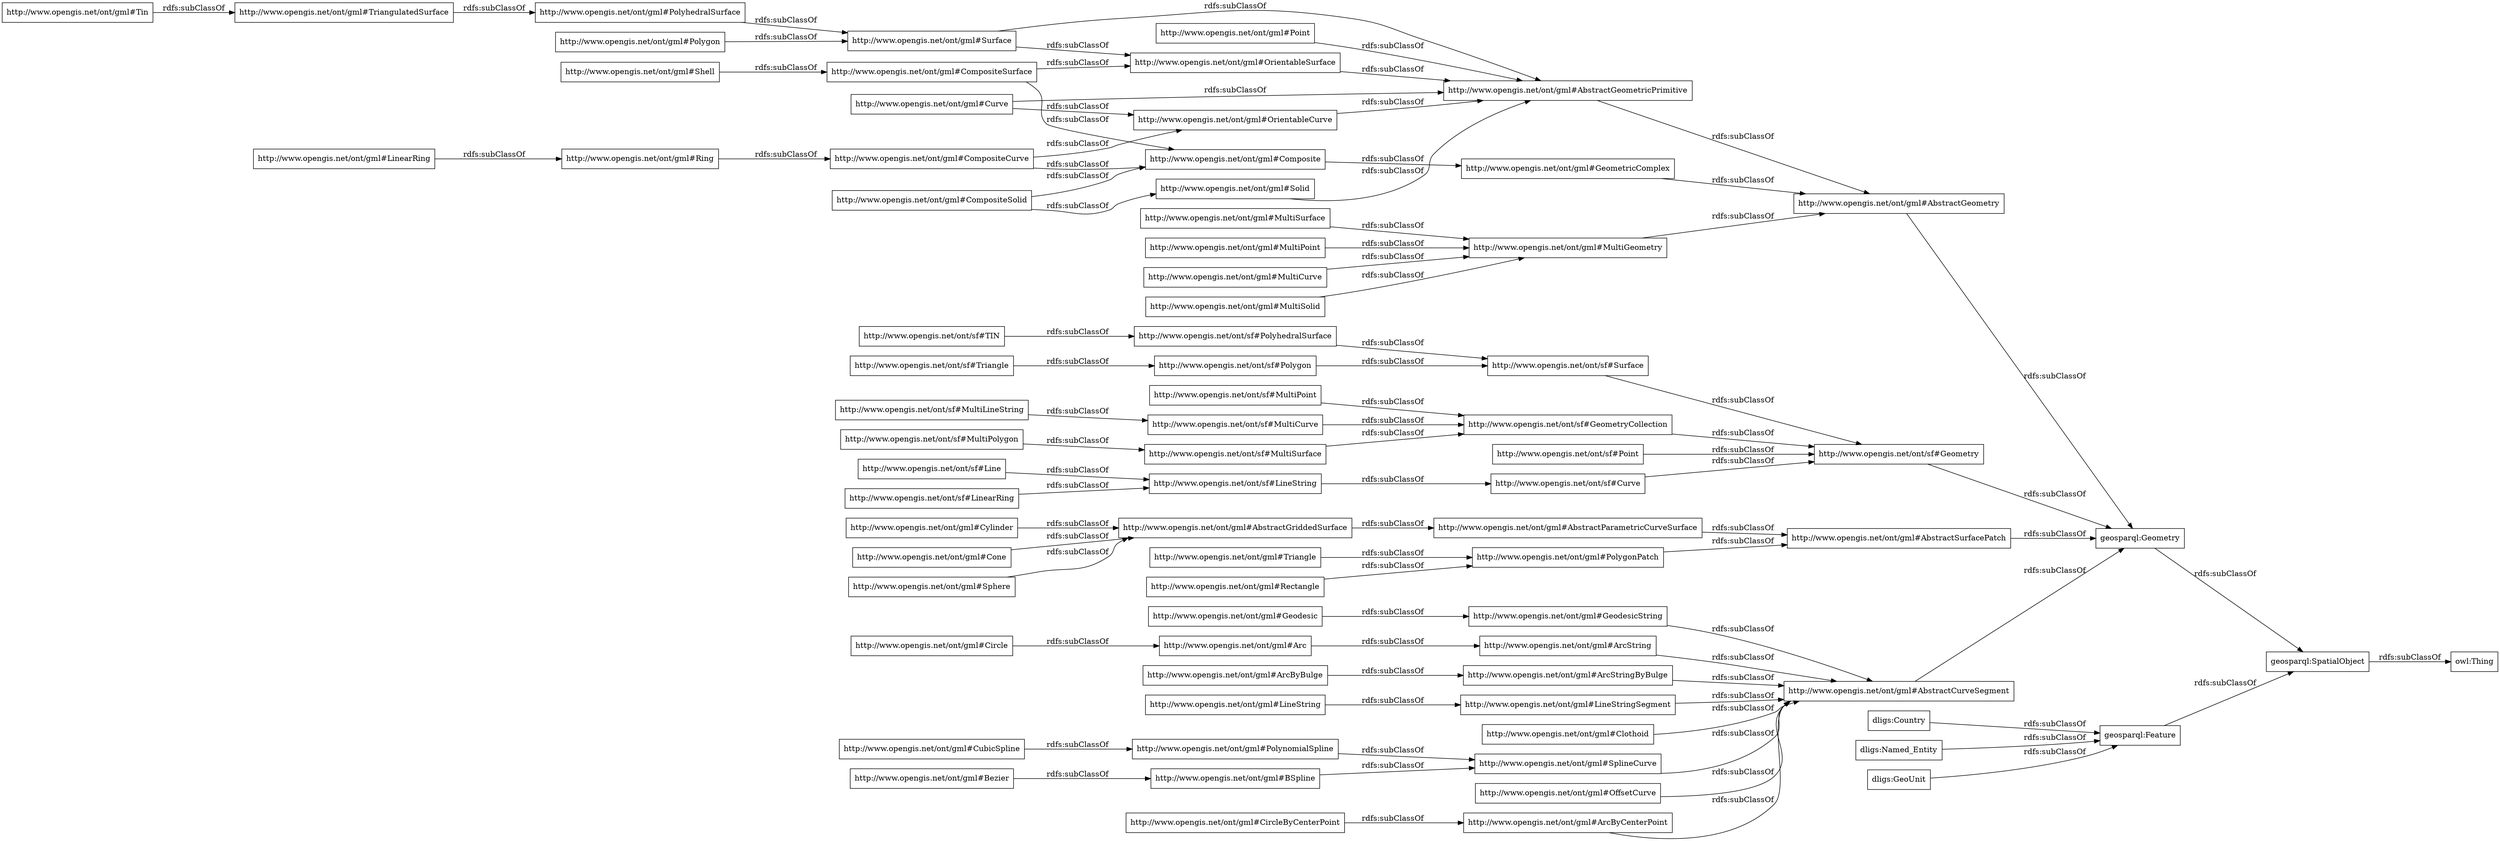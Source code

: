 digraph ar2dtool_diagram { 
rankdir=LR;
size="1000"
node [shape = rectangle, color="black"]; "dligs:Named_Entity" "http://www.opengis.net/ont/gml#PolyhedralSurface" "http://www.opengis.net/ont/gml#GeodesicString" "http://www.opengis.net/ont/gml#AbstractGeometricPrimitive" "http://www.opengis.net/ont/gml#CompositeCurve" "http://www.opengis.net/ont/gml#MultiCurve" "http://www.opengis.net/ont/gml#ArcString" "http://www.opengis.net/ont/sf#Line" "http://www.opengis.net/ont/gml#OrientableCurve" "http://www.opengis.net/ont/gml#CompositeSolid" "http://www.opengis.net/ont/gml#LinearRing" "http://www.opengis.net/ont/gml#ArcStringByBulge" "http://www.opengis.net/ont/gml#BSpline" "http://www.opengis.net/ont/gml#Cone" "http://www.opengis.net/ont/sf#LineString" "http://www.opengis.net/ont/gml#Curve" "http://www.opengis.net/ont/gml#Arc" "http://www.opengis.net/ont/sf#MultiCurve" "http://www.opengis.net/ont/gml#PolynomialSpline" "http://www.opengis.net/ont/gml#MultiSolid" "http://www.opengis.net/ont/gml#LineStringSegment" "http://www.opengis.net/ont/gml#Clothoid" "http://www.opengis.net/ont/gml#ArcByBulge" "http://www.opengis.net/ont/gml#Triangle" "http://www.opengis.net/ont/gml#LineString" "http://www.opengis.net/ont/gml#CircleByCenterPoint" "http://www.opengis.net/ont/sf#GeometryCollection" "http://www.opengis.net/ont/gml#Solid" "http://www.opengis.net/ont/gml#MultiSurface" "http://www.opengis.net/ont/gml#MultiPoint" "http://www.opengis.net/ont/gml#MultiGeometry" "dligs:GeoUnit" "http://www.opengis.net/ont/gml#SplineCurve" "http://www.opengis.net/ont/sf#MultiSurface" "geosparql:Geometry" "http://www.opengis.net/ont/gml#AbstractCurveSegment" "http://www.opengis.net/ont/sf#MultiLineString" "http://www.opengis.net/ont/gml#AbstractGeometry" "http://www.opengis.net/ont/gml#OffsetCurve" "http://www.opengis.net/ont/gml#Shell" "http://www.opengis.net/ont/sf#MultiPoint" "http://www.opengis.net/ont/sf#LinearRing" "http://www.opengis.net/ont/gml#Tin" "http://www.opengis.net/ont/gml#Ring" "http://www.opengis.net/ont/gml#PolygonPatch" "http://www.opengis.net/ont/sf#Polygon" "http://www.opengis.net/ont/sf#Point" "http://www.opengis.net/ont/sf#Triangle" "geosparql:SpatialObject" "http://www.opengis.net/ont/gml#Bezier" "http://www.opengis.net/ont/gml#ArcByCenterPoint" "http://www.opengis.net/ont/gml#Surface" "http://www.opengis.net/ont/gml#AbstractGriddedSurface" "http://www.opengis.net/ont/gml#CompositeSurface" "http://www.opengis.net/ont/sf#TIN" "http://www.opengis.net/ont/gml#Rectangle" "http://www.opengis.net/ont/gml#Circle" "http://www.opengis.net/ont/gml#Sphere" "http://www.opengis.net/ont/sf#Geometry" "http://www.opengis.net/ont/gml#AbstractParametricCurveSurface" "http://www.opengis.net/ont/sf#PolyhedralSurface" "http://www.opengis.net/ont/sf#MultiPolygon" "geosparql:Feature" "http://www.opengis.net/ont/gml#Composite" "http://www.opengis.net/ont/gml#TriangulatedSurface" "http://www.opengis.net/ont/gml#Cylinder" "http://www.opengis.net/ont/gml#Polygon" "http://www.opengis.net/ont/gml#AbstractSurfacePatch" "http://www.opengis.net/ont/sf#Curve" "http://www.opengis.net/ont/gml#GeometricComplex" "dligs:Country" "http://www.opengis.net/ont/gml#CubicSpline" "http://www.opengis.net/ont/sf#Surface" "http://www.opengis.net/ont/gml#OrientableSurface" "http://www.opengis.net/ont/gml#Point" "http://www.opengis.net/ont/gml#Geodesic" ; /*classes style*/
	"http://www.opengis.net/ont/sf#Polygon" -> "http://www.opengis.net/ont/sf#Surface" [ label = "rdfs:subClassOf" ];
	"http://www.opengis.net/ont/gml#GeodesicString" -> "http://www.opengis.net/ont/gml#AbstractCurveSegment" [ label = "rdfs:subClassOf" ];
	"http://www.opengis.net/ont/gml#AbstractGeometry" -> "geosparql:Geometry" [ label = "rdfs:subClassOf" ];
	"http://www.opengis.net/ont/gml#Geodesic" -> "http://www.opengis.net/ont/gml#GeodesicString" [ label = "rdfs:subClassOf" ];
	"http://www.opengis.net/ont/gml#ArcByBulge" -> "http://www.opengis.net/ont/gml#ArcStringByBulge" [ label = "rdfs:subClassOf" ];
	"dligs:Country" -> "geosparql:Feature" [ label = "rdfs:subClassOf" ];
	"http://www.opengis.net/ont/gml#TriangulatedSurface" -> "http://www.opengis.net/ont/gml#PolyhedralSurface" [ label = "rdfs:subClassOf" ];
	"http://www.opengis.net/ont/gml#Bezier" -> "http://www.opengis.net/ont/gml#BSpline" [ label = "rdfs:subClassOf" ];
	"http://www.opengis.net/ont/sf#MultiPoint" -> "http://www.opengis.net/ont/sf#GeometryCollection" [ label = "rdfs:subClassOf" ];
	"geosparql:Feature" -> "geosparql:SpatialObject" [ label = "rdfs:subClassOf" ];
	"http://www.opengis.net/ont/gml#MultiSolid" -> "http://www.opengis.net/ont/gml#MultiGeometry" [ label = "rdfs:subClassOf" ];
	"http://www.opengis.net/ont/gml#Shell" -> "http://www.opengis.net/ont/gml#CompositeSurface" [ label = "rdfs:subClassOf" ];
	"http://www.opengis.net/ont/gml#MultiCurve" -> "http://www.opengis.net/ont/gml#MultiGeometry" [ label = "rdfs:subClassOf" ];
	"http://www.opengis.net/ont/gml#Tin" -> "http://www.opengis.net/ont/gml#TriangulatedSurface" [ label = "rdfs:subClassOf" ];
	"http://www.opengis.net/ont/gml#Clothoid" -> "http://www.opengis.net/ont/gml#AbstractCurveSegment" [ label = "rdfs:subClassOf" ];
	"http://www.opengis.net/ont/sf#Point" -> "http://www.opengis.net/ont/sf#Geometry" [ label = "rdfs:subClassOf" ];
	"http://www.opengis.net/ont/gml#MultiGeometry" -> "http://www.opengis.net/ont/gml#AbstractGeometry" [ label = "rdfs:subClassOf" ];
	"http://www.opengis.net/ont/gml#CompositeSolid" -> "http://www.opengis.net/ont/gml#Solid" [ label = "rdfs:subClassOf" ];
	"http://www.opengis.net/ont/gml#CompositeSolid" -> "http://www.opengis.net/ont/gml#Composite" [ label = "rdfs:subClassOf" ];
	"http://www.opengis.net/ont/gml#LinearRing" -> "http://www.opengis.net/ont/gml#Ring" [ label = "rdfs:subClassOf" ];
	"http://www.opengis.net/ont/gml#LineString" -> "http://www.opengis.net/ont/gml#LineStringSegment" [ label = "rdfs:subClassOf" ];
	"http://www.opengis.net/ont/gml#ArcStringByBulge" -> "http://www.opengis.net/ont/gml#AbstractCurveSegment" [ label = "rdfs:subClassOf" ];
	"http://www.opengis.net/ont/gml#ArcString" -> "http://www.opengis.net/ont/gml#AbstractCurveSegment" [ label = "rdfs:subClassOf" ];
	"http://www.opengis.net/ont/gml#CompositeCurve" -> "http://www.opengis.net/ont/gml#OrientableCurve" [ label = "rdfs:subClassOf" ];
	"http://www.opengis.net/ont/gml#CompositeCurve" -> "http://www.opengis.net/ont/gml#Composite" [ label = "rdfs:subClassOf" ];
	"http://www.opengis.net/ont/gml#CubicSpline" -> "http://www.opengis.net/ont/gml#PolynomialSpline" [ label = "rdfs:subClassOf" ];
	"http://www.opengis.net/ont/sf#MultiSurface" -> "http://www.opengis.net/ont/sf#GeometryCollection" [ label = "rdfs:subClassOf" ];
	"http://www.opengis.net/ont/gml#OrientableCurve" -> "http://www.opengis.net/ont/gml#AbstractGeometricPrimitive" [ label = "rdfs:subClassOf" ];
	"http://www.opengis.net/ont/gml#Surface" -> "http://www.opengis.net/ont/gml#OrientableSurface" [ label = "rdfs:subClassOf" ];
	"http://www.opengis.net/ont/gml#Surface" -> "http://www.opengis.net/ont/gml#AbstractGeometricPrimitive" [ label = "rdfs:subClassOf" ];
	"http://www.opengis.net/ont/gml#MultiSurface" -> "http://www.opengis.net/ont/gml#MultiGeometry" [ label = "rdfs:subClassOf" ];
	"http://www.opengis.net/ont/gml#OffsetCurve" -> "http://www.opengis.net/ont/gml#AbstractCurveSegment" [ label = "rdfs:subClassOf" ];
	"http://www.opengis.net/ont/gml#Circle" -> "http://www.opengis.net/ont/gml#Arc" [ label = "rdfs:subClassOf" ];
	"http://www.opengis.net/ont/sf#Triangle" -> "http://www.opengis.net/ont/sf#Polygon" [ label = "rdfs:subClassOf" ];
	"dligs:GeoUnit" -> "geosparql:Feature" [ label = "rdfs:subClassOf" ];
	"http://www.opengis.net/ont/gml#AbstractCurveSegment" -> "geosparql:Geometry" [ label = "rdfs:subClassOf" ];
	"http://www.opengis.net/ont/gml#Triangle" -> "http://www.opengis.net/ont/gml#PolygonPatch" [ label = "rdfs:subClassOf" ];
	"http://www.opengis.net/ont/gml#Ring" -> "http://www.opengis.net/ont/gml#CompositeCurve" [ label = "rdfs:subClassOf" ];
	"http://www.opengis.net/ont/gml#OrientableSurface" -> "http://www.opengis.net/ont/gml#AbstractGeometricPrimitive" [ label = "rdfs:subClassOf" ];
	"http://www.opengis.net/ont/sf#MultiCurve" -> "http://www.opengis.net/ont/sf#GeometryCollection" [ label = "rdfs:subClassOf" ];
	"http://www.opengis.net/ont/sf#Line" -> "http://www.opengis.net/ont/sf#LineString" [ label = "rdfs:subClassOf" ];
	"http://www.opengis.net/ont/sf#TIN" -> "http://www.opengis.net/ont/sf#PolyhedralSurface" [ label = "rdfs:subClassOf" ];
	"http://www.opengis.net/ont/gml#AbstractGriddedSurface" -> "http://www.opengis.net/ont/gml#AbstractParametricCurveSurface" [ label = "rdfs:subClassOf" ];
	"http://www.opengis.net/ont/sf#LinearRing" -> "http://www.opengis.net/ont/sf#LineString" [ label = "rdfs:subClassOf" ];
	"http://www.opengis.net/ont/sf#LineString" -> "http://www.opengis.net/ont/sf#Curve" [ label = "rdfs:subClassOf" ];
	"dligs:Named_Entity" -> "geosparql:Feature" [ label = "rdfs:subClassOf" ];
	"http://www.opengis.net/ont/sf#Curve" -> "http://www.opengis.net/ont/sf#Geometry" [ label = "rdfs:subClassOf" ];
	"http://www.opengis.net/ont/gml#AbstractSurfacePatch" -> "geosparql:Geometry" [ label = "rdfs:subClassOf" ];
	"http://www.opengis.net/ont/sf#Surface" -> "http://www.opengis.net/ont/sf#Geometry" [ label = "rdfs:subClassOf" ];
	"http://www.opengis.net/ont/gml#CircleByCenterPoint" -> "http://www.opengis.net/ont/gml#ArcByCenterPoint" [ label = "rdfs:subClassOf" ];
	"http://www.opengis.net/ont/sf#PolyhedralSurface" -> "http://www.opengis.net/ont/sf#Surface" [ label = "rdfs:subClassOf" ];
	"http://www.opengis.net/ont/gml#PolynomialSpline" -> "http://www.opengis.net/ont/gml#SplineCurve" [ label = "rdfs:subClassOf" ];
	"http://www.opengis.net/ont/gml#BSpline" -> "http://www.opengis.net/ont/gml#SplineCurve" [ label = "rdfs:subClassOf" ];
	"http://www.opengis.net/ont/sf#MultiLineString" -> "http://www.opengis.net/ont/sf#MultiCurve" [ label = "rdfs:subClassOf" ];
	"http://www.opengis.net/ont/gml#PolyhedralSurface" -> "http://www.opengis.net/ont/gml#Surface" [ label = "rdfs:subClassOf" ];
	"http://www.opengis.net/ont/sf#MultiPolygon" -> "http://www.opengis.net/ont/sf#MultiSurface" [ label = "rdfs:subClassOf" ];
	"http://www.opengis.net/ont/gml#Sphere" -> "http://www.opengis.net/ont/gml#AbstractGriddedSurface" [ label = "rdfs:subClassOf" ];
	"http://www.opengis.net/ont/gml#LineStringSegment" -> "http://www.opengis.net/ont/gml#AbstractCurveSegment" [ label = "rdfs:subClassOf" ];
	"http://www.opengis.net/ont/gml#CompositeSurface" -> "http://www.opengis.net/ont/gml#OrientableSurface" [ label = "rdfs:subClassOf" ];
	"http://www.opengis.net/ont/gml#CompositeSurface" -> "http://www.opengis.net/ont/gml#Composite" [ label = "rdfs:subClassOf" ];
	"http://www.opengis.net/ont/gml#Arc" -> "http://www.opengis.net/ont/gml#ArcString" [ label = "rdfs:subClassOf" ];
	"http://www.opengis.net/ont/gml#AbstractGeometricPrimitive" -> "http://www.opengis.net/ont/gml#AbstractGeometry" [ label = "rdfs:subClassOf" ];
	"geosparql:Geometry" -> "geosparql:SpatialObject" [ label = "rdfs:subClassOf" ];
	"http://www.opengis.net/ont/gml#Polygon" -> "http://www.opengis.net/ont/gml#Surface" [ label = "rdfs:subClassOf" ];
	"http://www.opengis.net/ont/gml#Cylinder" -> "http://www.opengis.net/ont/gml#AbstractGriddedSurface" [ label = "rdfs:subClassOf" ];
	"http://www.opengis.net/ont/gml#SplineCurve" -> "http://www.opengis.net/ont/gml#AbstractCurveSegment" [ label = "rdfs:subClassOf" ];
	"http://www.opengis.net/ont/gml#AbstractParametricCurveSurface" -> "http://www.opengis.net/ont/gml#AbstractSurfacePatch" [ label = "rdfs:subClassOf" ];
	"geosparql:SpatialObject" -> "owl:Thing" [ label = "rdfs:subClassOf" ];
	"http://www.opengis.net/ont/gml#GeometricComplex" -> "http://www.opengis.net/ont/gml#AbstractGeometry" [ label = "rdfs:subClassOf" ];
	"http://www.opengis.net/ont/gml#Rectangle" -> "http://www.opengis.net/ont/gml#PolygonPatch" [ label = "rdfs:subClassOf" ];
	"http://www.opengis.net/ont/gml#ArcByCenterPoint" -> "http://www.opengis.net/ont/gml#AbstractCurveSegment" [ label = "rdfs:subClassOf" ];
	"http://www.opengis.net/ont/gml#Solid" -> "http://www.opengis.net/ont/gml#AbstractGeometricPrimitive" [ label = "rdfs:subClassOf" ];
	"http://www.opengis.net/ont/gml#Cone" -> "http://www.opengis.net/ont/gml#AbstractGriddedSurface" [ label = "rdfs:subClassOf" ];
	"http://www.opengis.net/ont/gml#MultiPoint" -> "http://www.opengis.net/ont/gml#MultiGeometry" [ label = "rdfs:subClassOf" ];
	"http://www.opengis.net/ont/sf#GeometryCollection" -> "http://www.opengis.net/ont/sf#Geometry" [ label = "rdfs:subClassOf" ];
	"http://www.opengis.net/ont/gml#Point" -> "http://www.opengis.net/ont/gml#AbstractGeometricPrimitive" [ label = "rdfs:subClassOf" ];
	"http://www.opengis.net/ont/gml#Curve" -> "http://www.opengis.net/ont/gml#OrientableCurve" [ label = "rdfs:subClassOf" ];
	"http://www.opengis.net/ont/gml#Curve" -> "http://www.opengis.net/ont/gml#AbstractGeometricPrimitive" [ label = "rdfs:subClassOf" ];
	"http://www.opengis.net/ont/gml#PolygonPatch" -> "http://www.opengis.net/ont/gml#AbstractSurfacePatch" [ label = "rdfs:subClassOf" ];
	"http://www.opengis.net/ont/gml#Composite" -> "http://www.opengis.net/ont/gml#GeometricComplex" [ label = "rdfs:subClassOf" ];
	"http://www.opengis.net/ont/sf#Geometry" -> "geosparql:Geometry" [ label = "rdfs:subClassOf" ];

}
